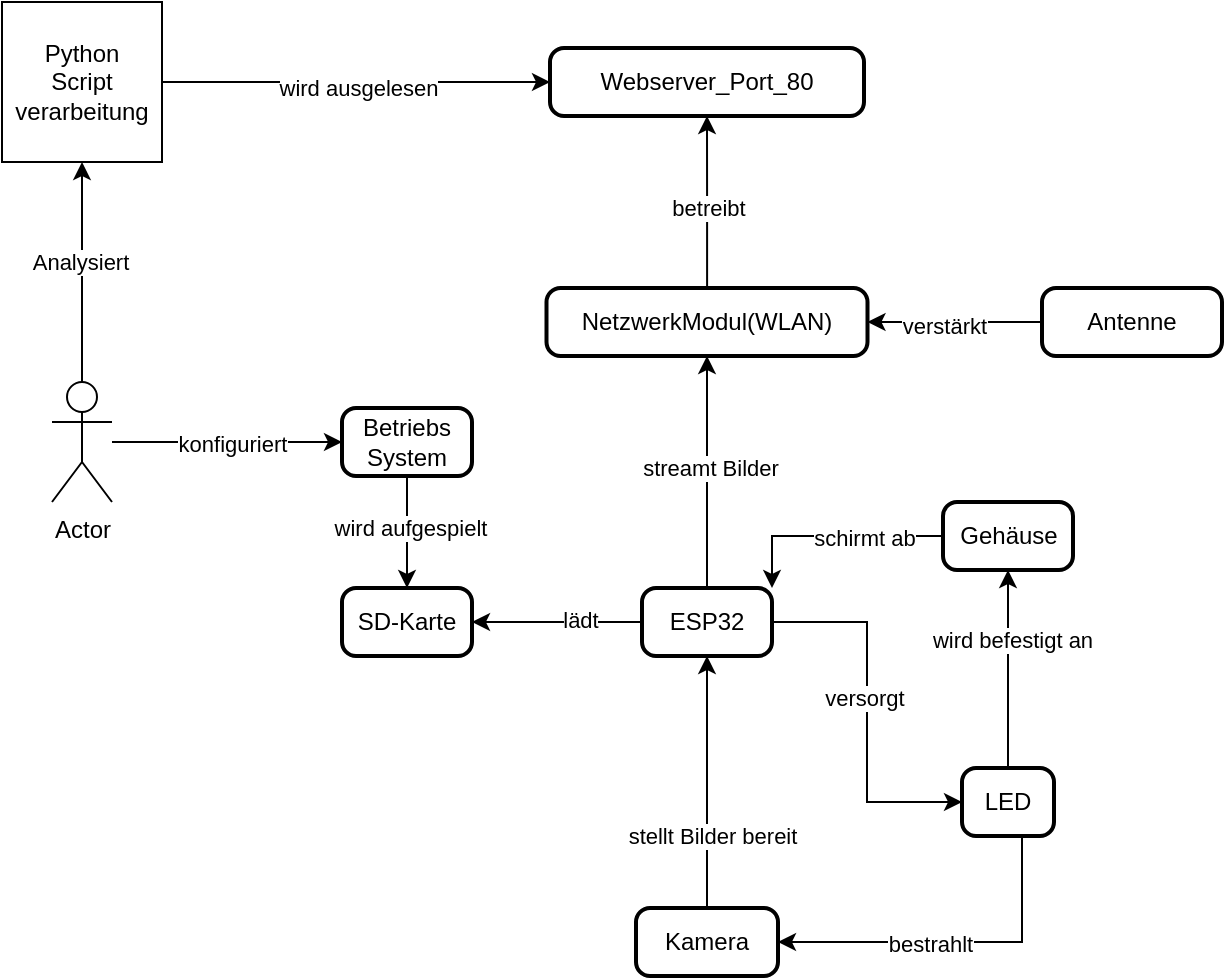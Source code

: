 <mxfile version="23.0.2" type="github">
  <diagram name="Seite-1" id="ME-8qi239KGzzhnlOuMs">
    <mxGraphModel dx="2414" dy="879" grid="1" gridSize="10" guides="1" tooltips="1" connect="1" arrows="1" fold="1" page="1" pageScale="1" pageWidth="850" pageHeight="1100" math="0" shadow="0">
      <root>
        <mxCell id="0" />
        <mxCell id="1" parent="0" />
        <mxCell id="zEEIaLY6reGF_1GFwrws-24" style="edgeStyle=orthogonalEdgeStyle;rounded=0;orthogonalLoop=1;jettySize=auto;html=1;entryX=0.5;entryY=1;entryDx=0;entryDy=0;" edge="1" parent="1" source="2" target="zEEIaLY6reGF_1GFwrws-25">
          <mxGeometry relative="1" as="geometry">
            <mxPoint x="-47.5" y="160" as="targetPoint" />
          </mxGeometry>
        </mxCell>
        <mxCell id="zEEIaLY6reGF_1GFwrws-39" value="streamt Bilder" style="edgeLabel;html=1;align=center;verticalAlign=middle;resizable=0;points=[];" vertex="1" connectable="0" parent="zEEIaLY6reGF_1GFwrws-24">
          <mxGeometry x="0.04" y="-1" relative="1" as="geometry">
            <mxPoint as="offset" />
          </mxGeometry>
        </mxCell>
        <mxCell id="zEEIaLY6reGF_1GFwrws-35" style="edgeStyle=orthogonalEdgeStyle;rounded=0;orthogonalLoop=1;jettySize=auto;html=1;entryX=1;entryY=0.5;entryDx=0;entryDy=0;exitX=0;exitY=0.5;exitDx=0;exitDy=0;" edge="1" parent="1" source="2" target="zEEIaLY6reGF_1GFwrws-9">
          <mxGeometry relative="1" as="geometry" />
        </mxCell>
        <mxCell id="zEEIaLY6reGF_1GFwrws-45" value="lädt" style="edgeLabel;html=1;align=center;verticalAlign=middle;resizable=0;points=[];" vertex="1" connectable="0" parent="zEEIaLY6reGF_1GFwrws-35">
          <mxGeometry x="-0.275" y="-1" relative="1" as="geometry">
            <mxPoint as="offset" />
          </mxGeometry>
        </mxCell>
        <mxCell id="zEEIaLY6reGF_1GFwrws-60" style="edgeStyle=orthogonalEdgeStyle;rounded=0;orthogonalLoop=1;jettySize=auto;html=1;entryX=0;entryY=0.5;entryDx=0;entryDy=0;" edge="1" parent="1" source="2" target="3">
          <mxGeometry relative="1" as="geometry" />
        </mxCell>
        <mxCell id="zEEIaLY6reGF_1GFwrws-63" value="versorgt" style="edgeLabel;html=1;align=center;verticalAlign=middle;resizable=0;points=[];" vertex="1" connectable="0" parent="zEEIaLY6reGF_1GFwrws-60">
          <mxGeometry x="-0.083" y="-2" relative="1" as="geometry">
            <mxPoint as="offset" />
          </mxGeometry>
        </mxCell>
        <mxCell id="2" value="ESP32" style="rounded=1;absoluteArcSize=1;arcSize=14;whiteSpace=wrap;strokeWidth=2;" parent="1" vertex="1">
          <mxGeometry x="-20" y="720" width="65" height="34" as="geometry" />
        </mxCell>
        <mxCell id="zEEIaLY6reGF_1GFwrws-61" style="edgeStyle=orthogonalEdgeStyle;rounded=0;orthogonalLoop=1;jettySize=auto;html=1;entryX=0.5;entryY=1;entryDx=0;entryDy=0;" edge="1" parent="1" source="3" target="zEEIaLY6reGF_1GFwrws-52">
          <mxGeometry relative="1" as="geometry" />
        </mxCell>
        <mxCell id="zEEIaLY6reGF_1GFwrws-62" value="wird befestigt an" style="edgeLabel;html=1;align=center;verticalAlign=middle;resizable=0;points=[];" vertex="1" connectable="0" parent="zEEIaLY6reGF_1GFwrws-61">
          <mxGeometry x="0.289" y="-2" relative="1" as="geometry">
            <mxPoint as="offset" />
          </mxGeometry>
        </mxCell>
        <mxCell id="zEEIaLY6reGF_1GFwrws-66" style="edgeStyle=orthogonalEdgeStyle;rounded=0;orthogonalLoop=1;jettySize=auto;html=1;entryX=1;entryY=0.5;entryDx=0;entryDy=0;" edge="1" parent="1" source="3" target="4">
          <mxGeometry relative="1" as="geometry">
            <Array as="points">
              <mxPoint x="170" y="897" />
            </Array>
          </mxGeometry>
        </mxCell>
        <mxCell id="zEEIaLY6reGF_1GFwrws-67" value="bestrahlt" style="edgeLabel;html=1;align=center;verticalAlign=middle;resizable=0;points=[];" vertex="1" connectable="0" parent="zEEIaLY6reGF_1GFwrws-66">
          <mxGeometry x="0.136" y="1" relative="1" as="geometry">
            <mxPoint as="offset" />
          </mxGeometry>
        </mxCell>
        <mxCell id="3" value="LED" style="rounded=1;absoluteArcSize=1;arcSize=14;whiteSpace=wrap;strokeWidth=2;" parent="1" vertex="1">
          <mxGeometry x="140" y="810" width="46" height="34" as="geometry" />
        </mxCell>
        <mxCell id="zEEIaLY6reGF_1GFwrws-16" style="edgeStyle=orthogonalEdgeStyle;rounded=0;orthogonalLoop=1;jettySize=auto;html=1;entryX=0.5;entryY=1;entryDx=0;entryDy=0;" edge="1" parent="1" source="4" target="2">
          <mxGeometry relative="1" as="geometry">
            <mxPoint y="790" as="targetPoint" />
          </mxGeometry>
        </mxCell>
        <mxCell id="zEEIaLY6reGF_1GFwrws-38" value="stellt Bilder bereit" style="edgeLabel;html=1;align=center;verticalAlign=middle;resizable=0;points=[];" vertex="1" connectable="0" parent="zEEIaLY6reGF_1GFwrws-16">
          <mxGeometry x="-0.427" y="-2" relative="1" as="geometry">
            <mxPoint as="offset" />
          </mxGeometry>
        </mxCell>
        <mxCell id="4" value="Kamera" style="rounded=1;absoluteArcSize=1;arcSize=14;whiteSpace=wrap;strokeWidth=2;" parent="1" vertex="1">
          <mxGeometry x="-23" y="880" width="71" height="34" as="geometry" />
        </mxCell>
        <mxCell id="5" value="Webserver_Port_80" style="rounded=1;absoluteArcSize=1;arcSize=14;whiteSpace=wrap;strokeWidth=2;" parent="1" vertex="1">
          <mxGeometry x="-66.0" y="450" width="157" height="34" as="geometry" />
        </mxCell>
        <mxCell id="zEEIaLY6reGF_1GFwrws-9" value="SD-Karte" style="rounded=1;absoluteArcSize=1;arcSize=14;whiteSpace=wrap;strokeWidth=2;" vertex="1" parent="1">
          <mxGeometry x="-170" y="720" width="65" height="34" as="geometry" />
        </mxCell>
        <mxCell id="zEEIaLY6reGF_1GFwrws-27" style="edgeStyle=orthogonalEdgeStyle;rounded=0;orthogonalLoop=1;jettySize=auto;html=1;" edge="1" parent="1" source="zEEIaLY6reGF_1GFwrws-14" target="zEEIaLY6reGF_1GFwrws-9">
          <mxGeometry relative="1" as="geometry" />
        </mxCell>
        <mxCell id="zEEIaLY6reGF_1GFwrws-30" value="wird aufgespielt" style="edgeLabel;html=1;align=center;verticalAlign=middle;resizable=0;points=[];" vertex="1" connectable="0" parent="zEEIaLY6reGF_1GFwrws-27">
          <mxGeometry x="-0.089" y="1" relative="1" as="geometry">
            <mxPoint as="offset" />
          </mxGeometry>
        </mxCell>
        <mxCell id="zEEIaLY6reGF_1GFwrws-14" value="Betriebs System" style="rounded=1;absoluteArcSize=1;arcSize=14;whiteSpace=wrap;strokeWidth=2;" vertex="1" parent="1">
          <mxGeometry x="-170" y="630" width="65" height="34" as="geometry" />
        </mxCell>
        <mxCell id="zEEIaLY6reGF_1GFwrws-22" style="edgeStyle=orthogonalEdgeStyle;rounded=0;orthogonalLoop=1;jettySize=auto;html=1;" edge="1" parent="1" source="zEEIaLY6reGF_1GFwrws-19" target="zEEIaLY6reGF_1GFwrws-20">
          <mxGeometry relative="1" as="geometry" />
        </mxCell>
        <mxCell id="zEEIaLY6reGF_1GFwrws-44" value="Analysiert" style="edgeLabel;html=1;align=center;verticalAlign=middle;resizable=0;points=[];" vertex="1" connectable="0" parent="zEEIaLY6reGF_1GFwrws-22">
          <mxGeometry x="0.103" y="1" relative="1" as="geometry">
            <mxPoint as="offset" />
          </mxGeometry>
        </mxCell>
        <mxCell id="zEEIaLY6reGF_1GFwrws-46" style="edgeStyle=orthogonalEdgeStyle;rounded=0;orthogonalLoop=1;jettySize=auto;html=1;entryX=0;entryY=0.5;entryDx=0;entryDy=0;" edge="1" parent="1" source="zEEIaLY6reGF_1GFwrws-19" target="zEEIaLY6reGF_1GFwrws-14">
          <mxGeometry relative="1" as="geometry" />
        </mxCell>
        <mxCell id="zEEIaLY6reGF_1GFwrws-47" value="konfiguriert" style="edgeLabel;html=1;align=center;verticalAlign=middle;resizable=0;points=[];" vertex="1" connectable="0" parent="zEEIaLY6reGF_1GFwrws-46">
          <mxGeometry x="0.037" y="-1" relative="1" as="geometry">
            <mxPoint as="offset" />
          </mxGeometry>
        </mxCell>
        <mxCell id="zEEIaLY6reGF_1GFwrws-19" value="Actor" style="shape=umlActor;verticalLabelPosition=bottom;verticalAlign=top;html=1;outlineConnect=0;" vertex="1" parent="1">
          <mxGeometry x="-315" y="617" width="30" height="60" as="geometry" />
        </mxCell>
        <mxCell id="zEEIaLY6reGF_1GFwrws-42" style="edgeStyle=orthogonalEdgeStyle;rounded=0;orthogonalLoop=1;jettySize=auto;html=1;entryX=0;entryY=0.5;entryDx=0;entryDy=0;" edge="1" parent="1" source="zEEIaLY6reGF_1GFwrws-20" target="5">
          <mxGeometry relative="1" as="geometry" />
        </mxCell>
        <mxCell id="zEEIaLY6reGF_1GFwrws-43" value="wird ausgelesen" style="edgeLabel;html=1;align=center;verticalAlign=middle;resizable=0;points=[];" vertex="1" connectable="0" parent="zEEIaLY6reGF_1GFwrws-42">
          <mxGeometry x="0.012" y="-3" relative="1" as="geometry">
            <mxPoint as="offset" />
          </mxGeometry>
        </mxCell>
        <mxCell id="zEEIaLY6reGF_1GFwrws-20" value="Python&lt;br&gt;Script&lt;br&gt;verarbeitung" style="whiteSpace=wrap;html=1;aspect=fixed;" vertex="1" parent="1">
          <mxGeometry x="-340" y="427" width="80" height="80" as="geometry" />
        </mxCell>
        <mxCell id="zEEIaLY6reGF_1GFwrws-26" style="edgeStyle=orthogonalEdgeStyle;rounded=0;orthogonalLoop=1;jettySize=auto;html=1;entryX=0.5;entryY=1;entryDx=0;entryDy=0;" edge="1" parent="1" source="zEEIaLY6reGF_1GFwrws-25" target="5">
          <mxGeometry relative="1" as="geometry">
            <mxPoint x="-200" y="137.0" as="targetPoint" />
          </mxGeometry>
        </mxCell>
        <mxCell id="zEEIaLY6reGF_1GFwrws-40" value="betreibt" style="edgeLabel;html=1;align=center;verticalAlign=middle;resizable=0;points=[];" vertex="1" connectable="0" parent="zEEIaLY6reGF_1GFwrws-26">
          <mxGeometry x="-0.069" relative="1" as="geometry">
            <mxPoint as="offset" />
          </mxGeometry>
        </mxCell>
        <mxCell id="zEEIaLY6reGF_1GFwrws-25" value="NetzwerkModul(WLAN)" style="rounded=1;absoluteArcSize=1;arcSize=14;whiteSpace=wrap;strokeWidth=2;" vertex="1" parent="1">
          <mxGeometry x="-67.75" y="570" width="160.5" height="34" as="geometry" />
        </mxCell>
        <mxCell id="zEEIaLY6reGF_1GFwrws-49" style="edgeStyle=orthogonalEdgeStyle;rounded=0;orthogonalLoop=1;jettySize=auto;html=1;entryX=1;entryY=0.5;entryDx=0;entryDy=0;" edge="1" parent="1" source="zEEIaLY6reGF_1GFwrws-48" target="zEEIaLY6reGF_1GFwrws-25">
          <mxGeometry relative="1" as="geometry" />
        </mxCell>
        <mxCell id="zEEIaLY6reGF_1GFwrws-51" value="verstärkt" style="edgeLabel;html=1;align=center;verticalAlign=middle;resizable=0;points=[];" vertex="1" connectable="0" parent="zEEIaLY6reGF_1GFwrws-49">
          <mxGeometry x="0.139" y="2" relative="1" as="geometry">
            <mxPoint as="offset" />
          </mxGeometry>
        </mxCell>
        <mxCell id="zEEIaLY6reGF_1GFwrws-48" value="Antenne" style="rounded=1;absoluteArcSize=1;arcSize=14;whiteSpace=wrap;strokeWidth=2;" vertex="1" parent="1">
          <mxGeometry x="180" y="570" width="90" height="34" as="geometry" />
        </mxCell>
        <mxCell id="zEEIaLY6reGF_1GFwrws-64" style="edgeStyle=orthogonalEdgeStyle;rounded=0;orthogonalLoop=1;jettySize=auto;html=1;entryX=1;entryY=0;entryDx=0;entryDy=0;" edge="1" parent="1" source="zEEIaLY6reGF_1GFwrws-52" target="2">
          <mxGeometry relative="1" as="geometry" />
        </mxCell>
        <mxCell id="zEEIaLY6reGF_1GFwrws-65" value="schirmt ab" style="edgeLabel;html=1;align=center;verticalAlign=middle;resizable=0;points=[];" vertex="1" connectable="0" parent="zEEIaLY6reGF_1GFwrws-64">
          <mxGeometry x="-0.288" y="1" relative="1" as="geometry">
            <mxPoint as="offset" />
          </mxGeometry>
        </mxCell>
        <mxCell id="zEEIaLY6reGF_1GFwrws-52" value="Gehäuse" style="rounded=1;absoluteArcSize=1;arcSize=14;whiteSpace=wrap;strokeWidth=2;" vertex="1" parent="1">
          <mxGeometry x="130.5" y="677" width="65" height="34" as="geometry" />
        </mxCell>
      </root>
    </mxGraphModel>
  </diagram>
</mxfile>

